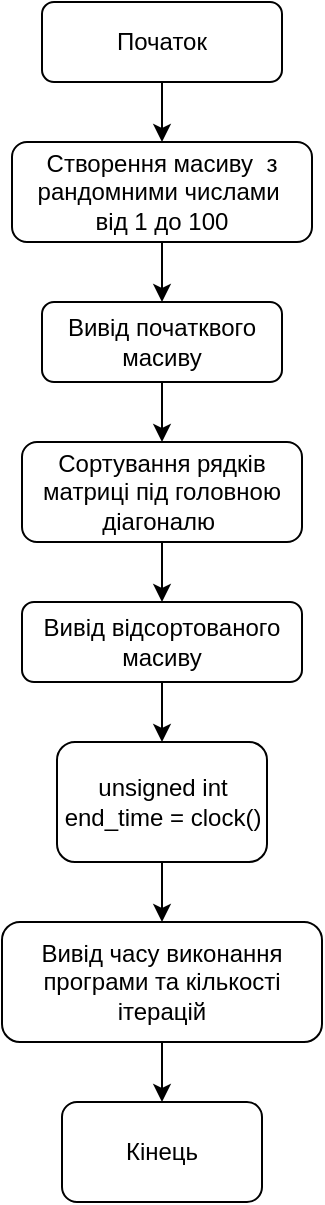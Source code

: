 <mxfile version="20.8.16" type="device"><diagram id="C5RBs43oDa-KdzZeNtuy" name="Page-1"><mxGraphModel dx="1088" dy="789" grid="0" gridSize="10" guides="1" tooltips="1" connect="1" arrows="1" fold="1" page="1" pageScale="1" pageWidth="827" pageHeight="1169" math="0" shadow="0"><root><mxCell id="WIyWlLk6GJQsqaUBKTNV-0"/><mxCell id="WIyWlLk6GJQsqaUBKTNV-1" parent="WIyWlLk6GJQsqaUBKTNV-0"/><mxCell id="OddlgZb0vouA9sOnPEKb-37" value="" style="edgeStyle=orthogonalEdgeStyle;rounded=0;orthogonalLoop=1;jettySize=auto;html=1;" edge="1" parent="WIyWlLk6GJQsqaUBKTNV-1" source="OddlgZb0vouA9sOnPEKb-1" target="OddlgZb0vouA9sOnPEKb-14"><mxGeometry relative="1" as="geometry"/></mxCell><mxCell id="OddlgZb0vouA9sOnPEKb-1" value="Початок" style="rounded=1;whiteSpace=wrap;html=1;fontSize=12;glass=0;strokeWidth=1;shadow=0;" vertex="1" parent="WIyWlLk6GJQsqaUBKTNV-1"><mxGeometry x="338" y="50" width="120" height="40" as="geometry"/></mxCell><mxCell id="OddlgZb0vouA9sOnPEKb-2" value="Yes" style="rounded=0;html=1;jettySize=auto;orthogonalLoop=1;fontSize=11;endArrow=block;endFill=0;endSize=8;strokeWidth=1;shadow=0;labelBackgroundColor=none;edgeStyle=orthogonalEdgeStyle;" edge="1" parent="WIyWlLk6GJQsqaUBKTNV-1"><mxGeometry y="20" relative="1" as="geometry"><mxPoint as="offset"/><mxPoint x="491" y="240" as="sourcePoint"/></mxGeometry></mxCell><mxCell id="OddlgZb0vouA9sOnPEKb-3" value="No" style="edgeStyle=orthogonalEdgeStyle;rounded=0;html=1;jettySize=auto;orthogonalLoop=1;fontSize=11;endArrow=block;endFill=0;endSize=8;strokeWidth=1;shadow=0;labelBackgroundColor=none;" edge="1" parent="WIyWlLk6GJQsqaUBKTNV-1"><mxGeometry y="10" relative="1" as="geometry"><mxPoint as="offset"/><mxPoint x="541" y="200" as="sourcePoint"/></mxGeometry></mxCell><mxCell id="OddlgZb0vouA9sOnPEKb-4" value="No" style="rounded=0;html=1;jettySize=auto;orthogonalLoop=1;fontSize=11;endArrow=block;endFill=0;endSize=8;strokeWidth=1;shadow=0;labelBackgroundColor=none;edgeStyle=orthogonalEdgeStyle;" edge="1" parent="WIyWlLk6GJQsqaUBKTNV-1"><mxGeometry x="0.333" y="20" relative="1" as="geometry"><mxPoint as="offset"/><mxPoint x="491" y="360" as="sourcePoint"/></mxGeometry></mxCell><mxCell id="OddlgZb0vouA9sOnPEKb-5" value="Yes" style="edgeStyle=orthogonalEdgeStyle;rounded=0;html=1;jettySize=auto;orthogonalLoop=1;fontSize=11;endArrow=block;endFill=0;endSize=8;strokeWidth=1;shadow=0;labelBackgroundColor=none;" edge="1" parent="WIyWlLk6GJQsqaUBKTNV-1"><mxGeometry y="10" relative="1" as="geometry"><mxPoint as="offset"/><mxPoint x="591" y="320" as="targetPoint"/></mxGeometry></mxCell><mxCell id="OddlgZb0vouA9sOnPEKb-6" value="" style="edgeStyle=orthogonalEdgeStyle;rounded=0;orthogonalLoop=1;jettySize=auto;html=1;" edge="1" parent="WIyWlLk6GJQsqaUBKTNV-1" target="OddlgZb0vouA9sOnPEKb-10"><mxGeometry relative="1" as="geometry"><mxPoint x="398" y="170" as="sourcePoint"/></mxGeometry></mxCell><mxCell id="OddlgZb0vouA9sOnPEKb-42" value="" style="edgeStyle=orthogonalEdgeStyle;rounded=0;orthogonalLoop=1;jettySize=auto;html=1;" edge="1" parent="WIyWlLk6GJQsqaUBKTNV-1" source="OddlgZb0vouA9sOnPEKb-14" target="OddlgZb0vouA9sOnPEKb-41"><mxGeometry relative="1" as="geometry"/></mxCell><mxCell id="OddlgZb0vouA9sOnPEKb-14" value="Створення масиву&amp;nbsp; з рандомними числами&amp;nbsp;&lt;br&gt;від 1 до 100" style="rounded=1;whiteSpace=wrap;html=1;fontSize=12;glass=0;strokeWidth=1;shadow=0;" vertex="1" parent="WIyWlLk6GJQsqaUBKTNV-1"><mxGeometry x="323" y="120" width="150" height="50" as="geometry"/></mxCell><mxCell id="OddlgZb0vouA9sOnPEKb-31" value="" style="edgeStyle=orthogonalEdgeStyle;rounded=0;orthogonalLoop=1;jettySize=auto;html=1;" edge="1" parent="WIyWlLk6GJQsqaUBKTNV-1" source="OddlgZb0vouA9sOnPEKb-32" target="OddlgZb0vouA9sOnPEKb-34"><mxGeometry relative="1" as="geometry"/></mxCell><mxCell id="OddlgZb0vouA9sOnPEKb-32" value="unsigned int end_time = clock()" style="rounded=1;whiteSpace=wrap;html=1;" vertex="1" parent="WIyWlLk6GJQsqaUBKTNV-1"><mxGeometry x="345.5" y="420" width="105" height="60" as="geometry"/></mxCell><mxCell id="OddlgZb0vouA9sOnPEKb-33" value="" style="edgeStyle=orthogonalEdgeStyle;rounded=0;orthogonalLoop=1;jettySize=auto;html=1;" edge="1" parent="WIyWlLk6GJQsqaUBKTNV-1" source="OddlgZb0vouA9sOnPEKb-34" target="OddlgZb0vouA9sOnPEKb-35"><mxGeometry relative="1" as="geometry"/></mxCell><mxCell id="OddlgZb0vouA9sOnPEKb-34" value="Вивід часу виконання програми та кількості ітерацій" style="rounded=1;whiteSpace=wrap;html=1;fontSize=12;glass=0;strokeWidth=1;shadow=0;" vertex="1" parent="WIyWlLk6GJQsqaUBKTNV-1"><mxGeometry x="318" y="510" width="160" height="60" as="geometry"/></mxCell><mxCell id="OddlgZb0vouA9sOnPEKb-35" value="Кінець" style="rounded=1;whiteSpace=wrap;html=1;fontSize=12;glass=0;strokeWidth=1;shadow=0;" vertex="1" parent="WIyWlLk6GJQsqaUBKTNV-1"><mxGeometry x="348" y="600" width="100" height="50" as="geometry"/></mxCell><mxCell id="OddlgZb0vouA9sOnPEKb-45" value="" style="edgeStyle=orthogonalEdgeStyle;rounded=0;orthogonalLoop=1;jettySize=auto;html=1;" edge="1" parent="WIyWlLk6GJQsqaUBKTNV-1" source="OddlgZb0vouA9sOnPEKb-41" target="OddlgZb0vouA9sOnPEKb-43"><mxGeometry relative="1" as="geometry"/></mxCell><mxCell id="OddlgZb0vouA9sOnPEKb-41" value="Вивід початквого масиву" style="rounded=1;whiteSpace=wrap;html=1;fontSize=12;glass=0;strokeWidth=1;shadow=0;" vertex="1" parent="WIyWlLk6GJQsqaUBKTNV-1"><mxGeometry x="338" y="200" width="120" height="40" as="geometry"/></mxCell><mxCell id="OddlgZb0vouA9sOnPEKb-47" value="" style="edgeStyle=orthogonalEdgeStyle;rounded=0;orthogonalLoop=1;jettySize=auto;html=1;" edge="1" parent="WIyWlLk6GJQsqaUBKTNV-1" source="OddlgZb0vouA9sOnPEKb-43" target="OddlgZb0vouA9sOnPEKb-46"><mxGeometry relative="1" as="geometry"/></mxCell><mxCell id="OddlgZb0vouA9sOnPEKb-43" value="Сортування рядків матриці під головною діагоналю&amp;nbsp;" style="rounded=1;whiteSpace=wrap;html=1;fontSize=12;glass=0;strokeWidth=1;shadow=0;" vertex="1" parent="WIyWlLk6GJQsqaUBKTNV-1"><mxGeometry x="328" y="270" width="140" height="50" as="geometry"/></mxCell><mxCell id="OddlgZb0vouA9sOnPEKb-48" value="" style="edgeStyle=orthogonalEdgeStyle;rounded=0;orthogonalLoop=1;jettySize=auto;html=1;" edge="1" parent="WIyWlLk6GJQsqaUBKTNV-1" source="OddlgZb0vouA9sOnPEKb-46" target="OddlgZb0vouA9sOnPEKb-32"><mxGeometry relative="1" as="geometry"/></mxCell><mxCell id="OddlgZb0vouA9sOnPEKb-46" value="Вивід відсортованого масиву" style="rounded=1;whiteSpace=wrap;html=1;fontSize=12;glass=0;strokeWidth=1;shadow=0;" vertex="1" parent="WIyWlLk6GJQsqaUBKTNV-1"><mxGeometry x="328" y="350" width="140" height="40" as="geometry"/></mxCell></root></mxGraphModel></diagram></mxfile>